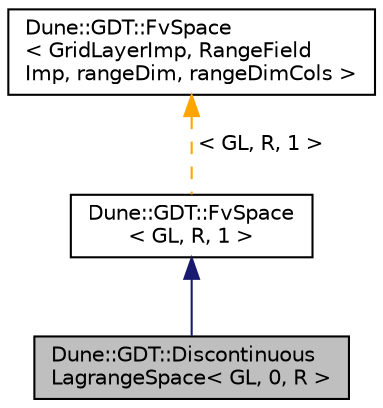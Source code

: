 digraph "Dune::GDT::DiscontinuousLagrangeSpace&lt; GL, 0, R &gt;"
{
  edge [fontname="Helvetica",fontsize="10",labelfontname="Helvetica",labelfontsize="10"];
  node [fontname="Helvetica",fontsize="10",shape=record];
  Node0 [label="Dune::GDT::Discontinuous\lLagrangeSpace\< GL, 0, R \>",height=0.2,width=0.4,color="black", fillcolor="grey75", style="filled", fontcolor="black"];
  Node1 -> Node0 [dir="back",color="midnightblue",fontsize="10",style="solid",fontname="Helvetica"];
  Node1 [label="Dune::GDT::FvSpace\l\< GL, R, 1 \>",height=0.2,width=0.4,color="black", fillcolor="white", style="filled",URL="$a02627.html"];
  Node2 -> Node1 [dir="back",color="orange",fontsize="10",style="dashed",label=" \< GL, R, 1 \>" ,fontname="Helvetica"];
  Node2 [label="Dune::GDT::FvSpace\l\< GridLayerImp, RangeField\lImp, rangeDim, rangeDimCols \>",height=0.2,width=0.4,color="black", fillcolor="white", style="filled",URL="$a02627.html"];
}

